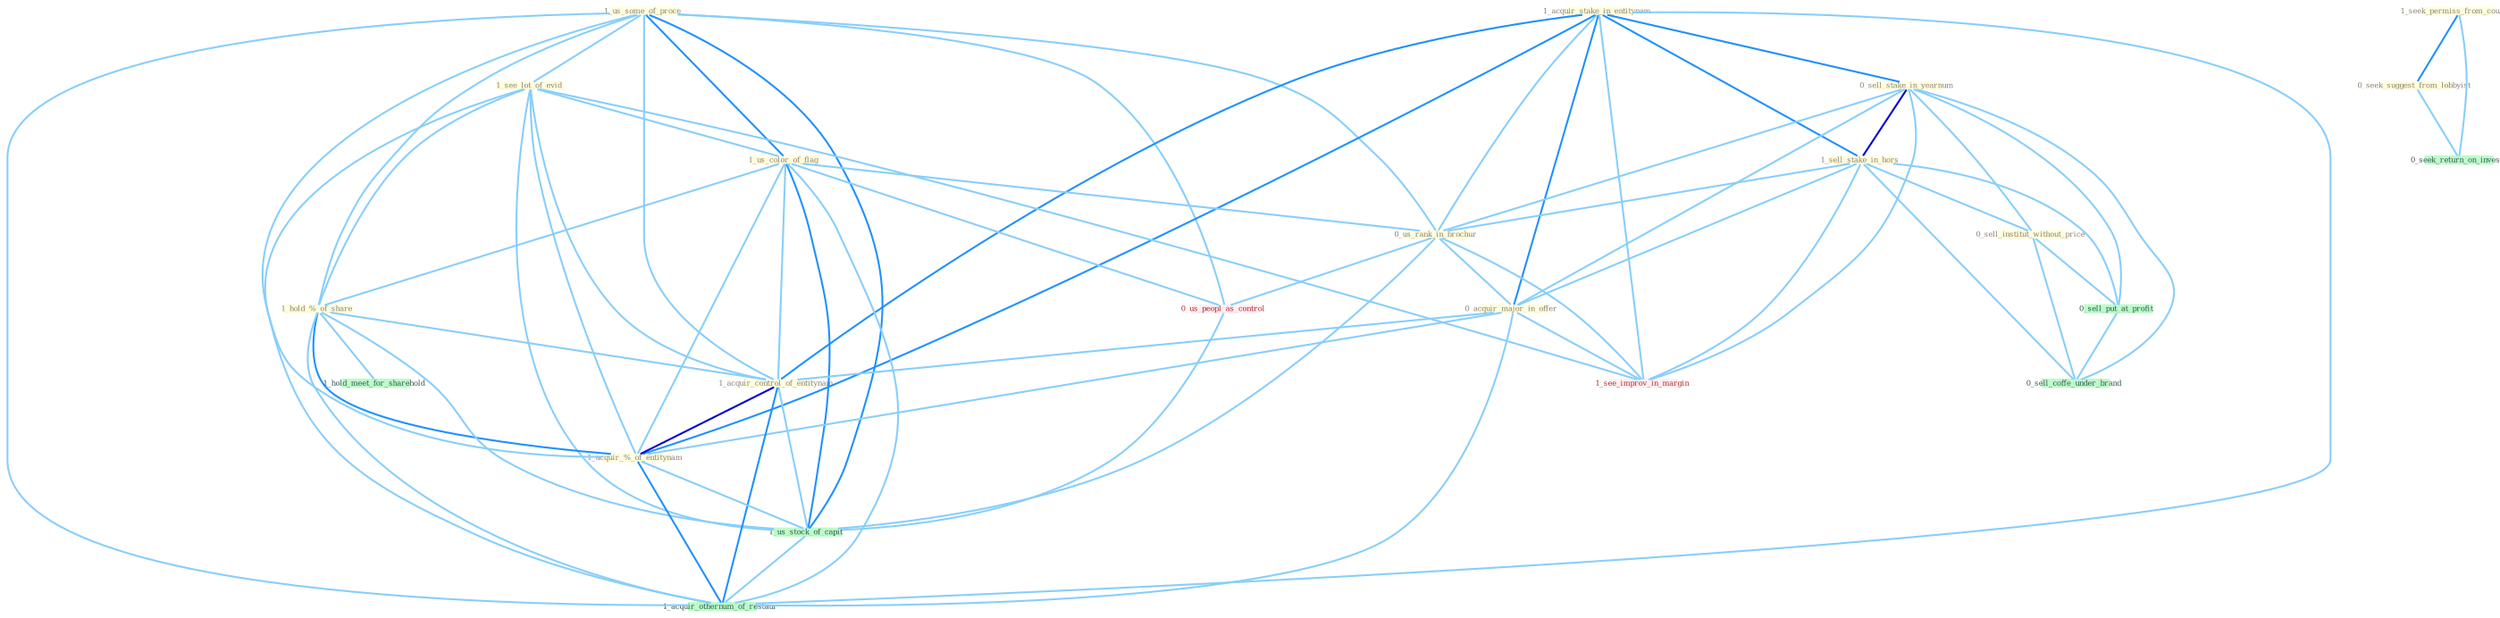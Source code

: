 Graph G{ 
    node
    [shape=polygon,style=filled,width=.5,height=.06,color="#BDFCC9",fixedsize=true,fontsize=4,
    fontcolor="#2f4f4f"];
    {node
    [color="#ffffe0", fontcolor="#8b7d6b"] "1_us_some_of_proce " "1_acquir_stake_in_entitynam " "1_see_lot_of_evid " "0_sell_stake_in_yearnum " "1_sell_stake_in_hors " "1_us_color_of_flag " "0_us_rank_in_brochur " "0_acquir_major_in_offer " "1_seek_permiss_from_council " "1_hold_%_of_share " "0_seek_suggest_from_lobbyist " "1_acquir_control_of_entitynam " "1_acquir_%_of_entitynam " "0_sell_institut_without_price "}
{node [color="#fff0f5", fontcolor="#b22222"] "0_us_peopl_as_control " "1_see_improv_in_margin "}
edge [color="#B0E2FF"];

	"1_us_some_of_proce " -- "1_see_lot_of_evid " [w="1", color="#87cefa" ];
	"1_us_some_of_proce " -- "1_us_color_of_flag " [w="2", color="#1e90ff" , len=0.8];
	"1_us_some_of_proce " -- "0_us_rank_in_brochur " [w="1", color="#87cefa" ];
	"1_us_some_of_proce " -- "1_hold_%_of_share " [w="1", color="#87cefa" ];
	"1_us_some_of_proce " -- "1_acquir_control_of_entitynam " [w="1", color="#87cefa" ];
	"1_us_some_of_proce " -- "1_acquir_%_of_entitynam " [w="1", color="#87cefa" ];
	"1_us_some_of_proce " -- "0_us_peopl_as_control " [w="1", color="#87cefa" ];
	"1_us_some_of_proce " -- "1_us_stock_of_capit " [w="2", color="#1e90ff" , len=0.8];
	"1_us_some_of_proce " -- "1_acquir_othernum_of_restaur " [w="1", color="#87cefa" ];
	"1_acquir_stake_in_entitynam " -- "0_sell_stake_in_yearnum " [w="2", color="#1e90ff" , len=0.8];
	"1_acquir_stake_in_entitynam " -- "1_sell_stake_in_hors " [w="2", color="#1e90ff" , len=0.8];
	"1_acquir_stake_in_entitynam " -- "0_us_rank_in_brochur " [w="1", color="#87cefa" ];
	"1_acquir_stake_in_entitynam " -- "0_acquir_major_in_offer " [w="2", color="#1e90ff" , len=0.8];
	"1_acquir_stake_in_entitynam " -- "1_acquir_control_of_entitynam " [w="2", color="#1e90ff" , len=0.8];
	"1_acquir_stake_in_entitynam " -- "1_acquir_%_of_entitynam " [w="2", color="#1e90ff" , len=0.8];
	"1_acquir_stake_in_entitynam " -- "1_see_improv_in_margin " [w="1", color="#87cefa" ];
	"1_acquir_stake_in_entitynam " -- "1_acquir_othernum_of_restaur " [w="1", color="#87cefa" ];
	"1_see_lot_of_evid " -- "1_us_color_of_flag " [w="1", color="#87cefa" ];
	"1_see_lot_of_evid " -- "1_hold_%_of_share " [w="1", color="#87cefa" ];
	"1_see_lot_of_evid " -- "1_acquir_control_of_entitynam " [w="1", color="#87cefa" ];
	"1_see_lot_of_evid " -- "1_acquir_%_of_entitynam " [w="1", color="#87cefa" ];
	"1_see_lot_of_evid " -- "1_us_stock_of_capit " [w="1", color="#87cefa" ];
	"1_see_lot_of_evid " -- "1_see_improv_in_margin " [w="1", color="#87cefa" ];
	"1_see_lot_of_evid " -- "1_acquir_othernum_of_restaur " [w="1", color="#87cefa" ];
	"0_sell_stake_in_yearnum " -- "1_sell_stake_in_hors " [w="3", color="#0000cd" , len=0.6];
	"0_sell_stake_in_yearnum " -- "0_us_rank_in_brochur " [w="1", color="#87cefa" ];
	"0_sell_stake_in_yearnum " -- "0_acquir_major_in_offer " [w="1", color="#87cefa" ];
	"0_sell_stake_in_yearnum " -- "0_sell_institut_without_price " [w="1", color="#87cefa" ];
	"0_sell_stake_in_yearnum " -- "0_sell_put_at_profit " [w="1", color="#87cefa" ];
	"0_sell_stake_in_yearnum " -- "1_see_improv_in_margin " [w="1", color="#87cefa" ];
	"0_sell_stake_in_yearnum " -- "0_sell_coffe_under_brand " [w="1", color="#87cefa" ];
	"1_sell_stake_in_hors " -- "0_us_rank_in_brochur " [w="1", color="#87cefa" ];
	"1_sell_stake_in_hors " -- "0_acquir_major_in_offer " [w="1", color="#87cefa" ];
	"1_sell_stake_in_hors " -- "0_sell_institut_without_price " [w="1", color="#87cefa" ];
	"1_sell_stake_in_hors " -- "0_sell_put_at_profit " [w="1", color="#87cefa" ];
	"1_sell_stake_in_hors " -- "1_see_improv_in_margin " [w="1", color="#87cefa" ];
	"1_sell_stake_in_hors " -- "0_sell_coffe_under_brand " [w="1", color="#87cefa" ];
	"1_us_color_of_flag " -- "0_us_rank_in_brochur " [w="1", color="#87cefa" ];
	"1_us_color_of_flag " -- "1_hold_%_of_share " [w="1", color="#87cefa" ];
	"1_us_color_of_flag " -- "1_acquir_control_of_entitynam " [w="1", color="#87cefa" ];
	"1_us_color_of_flag " -- "1_acquir_%_of_entitynam " [w="1", color="#87cefa" ];
	"1_us_color_of_flag " -- "0_us_peopl_as_control " [w="1", color="#87cefa" ];
	"1_us_color_of_flag " -- "1_us_stock_of_capit " [w="2", color="#1e90ff" , len=0.8];
	"1_us_color_of_flag " -- "1_acquir_othernum_of_restaur " [w="1", color="#87cefa" ];
	"0_us_rank_in_brochur " -- "0_acquir_major_in_offer " [w="1", color="#87cefa" ];
	"0_us_rank_in_brochur " -- "0_us_peopl_as_control " [w="1", color="#87cefa" ];
	"0_us_rank_in_brochur " -- "1_us_stock_of_capit " [w="1", color="#87cefa" ];
	"0_us_rank_in_brochur " -- "1_see_improv_in_margin " [w="1", color="#87cefa" ];
	"0_acquir_major_in_offer " -- "1_acquir_control_of_entitynam " [w="1", color="#87cefa" ];
	"0_acquir_major_in_offer " -- "1_acquir_%_of_entitynam " [w="1", color="#87cefa" ];
	"0_acquir_major_in_offer " -- "1_see_improv_in_margin " [w="1", color="#87cefa" ];
	"0_acquir_major_in_offer " -- "1_acquir_othernum_of_restaur " [w="1", color="#87cefa" ];
	"1_seek_permiss_from_council " -- "0_seek_suggest_from_lobbyist " [w="2", color="#1e90ff" , len=0.8];
	"1_seek_permiss_from_council " -- "0_seek_return_on_invest " [w="1", color="#87cefa" ];
	"1_hold_%_of_share " -- "1_acquir_control_of_entitynam " [w="1", color="#87cefa" ];
	"1_hold_%_of_share " -- "1_acquir_%_of_entitynam " [w="2", color="#1e90ff" , len=0.8];
	"1_hold_%_of_share " -- "1_us_stock_of_capit " [w="1", color="#87cefa" ];
	"1_hold_%_of_share " -- "1_hold_meet_for_sharehold " [w="1", color="#87cefa" ];
	"1_hold_%_of_share " -- "1_acquir_othernum_of_restaur " [w="1", color="#87cefa" ];
	"0_seek_suggest_from_lobbyist " -- "0_seek_return_on_invest " [w="1", color="#87cefa" ];
	"1_acquir_control_of_entitynam " -- "1_acquir_%_of_entitynam " [w="3", color="#0000cd" , len=0.6];
	"1_acquir_control_of_entitynam " -- "1_us_stock_of_capit " [w="1", color="#87cefa" ];
	"1_acquir_control_of_entitynam " -- "1_acquir_othernum_of_restaur " [w="2", color="#1e90ff" , len=0.8];
	"1_acquir_%_of_entitynam " -- "1_us_stock_of_capit " [w="1", color="#87cefa" ];
	"1_acquir_%_of_entitynam " -- "1_acquir_othernum_of_restaur " [w="2", color="#1e90ff" , len=0.8];
	"0_sell_institut_without_price " -- "0_sell_put_at_profit " [w="1", color="#87cefa" ];
	"0_sell_institut_without_price " -- "0_sell_coffe_under_brand " [w="1", color="#87cefa" ];
	"0_us_peopl_as_control " -- "1_us_stock_of_capit " [w="1", color="#87cefa" ];
	"0_sell_put_at_profit " -- "0_sell_coffe_under_brand " [w="1", color="#87cefa" ];
	"1_us_stock_of_capit " -- "1_acquir_othernum_of_restaur " [w="1", color="#87cefa" ];
}